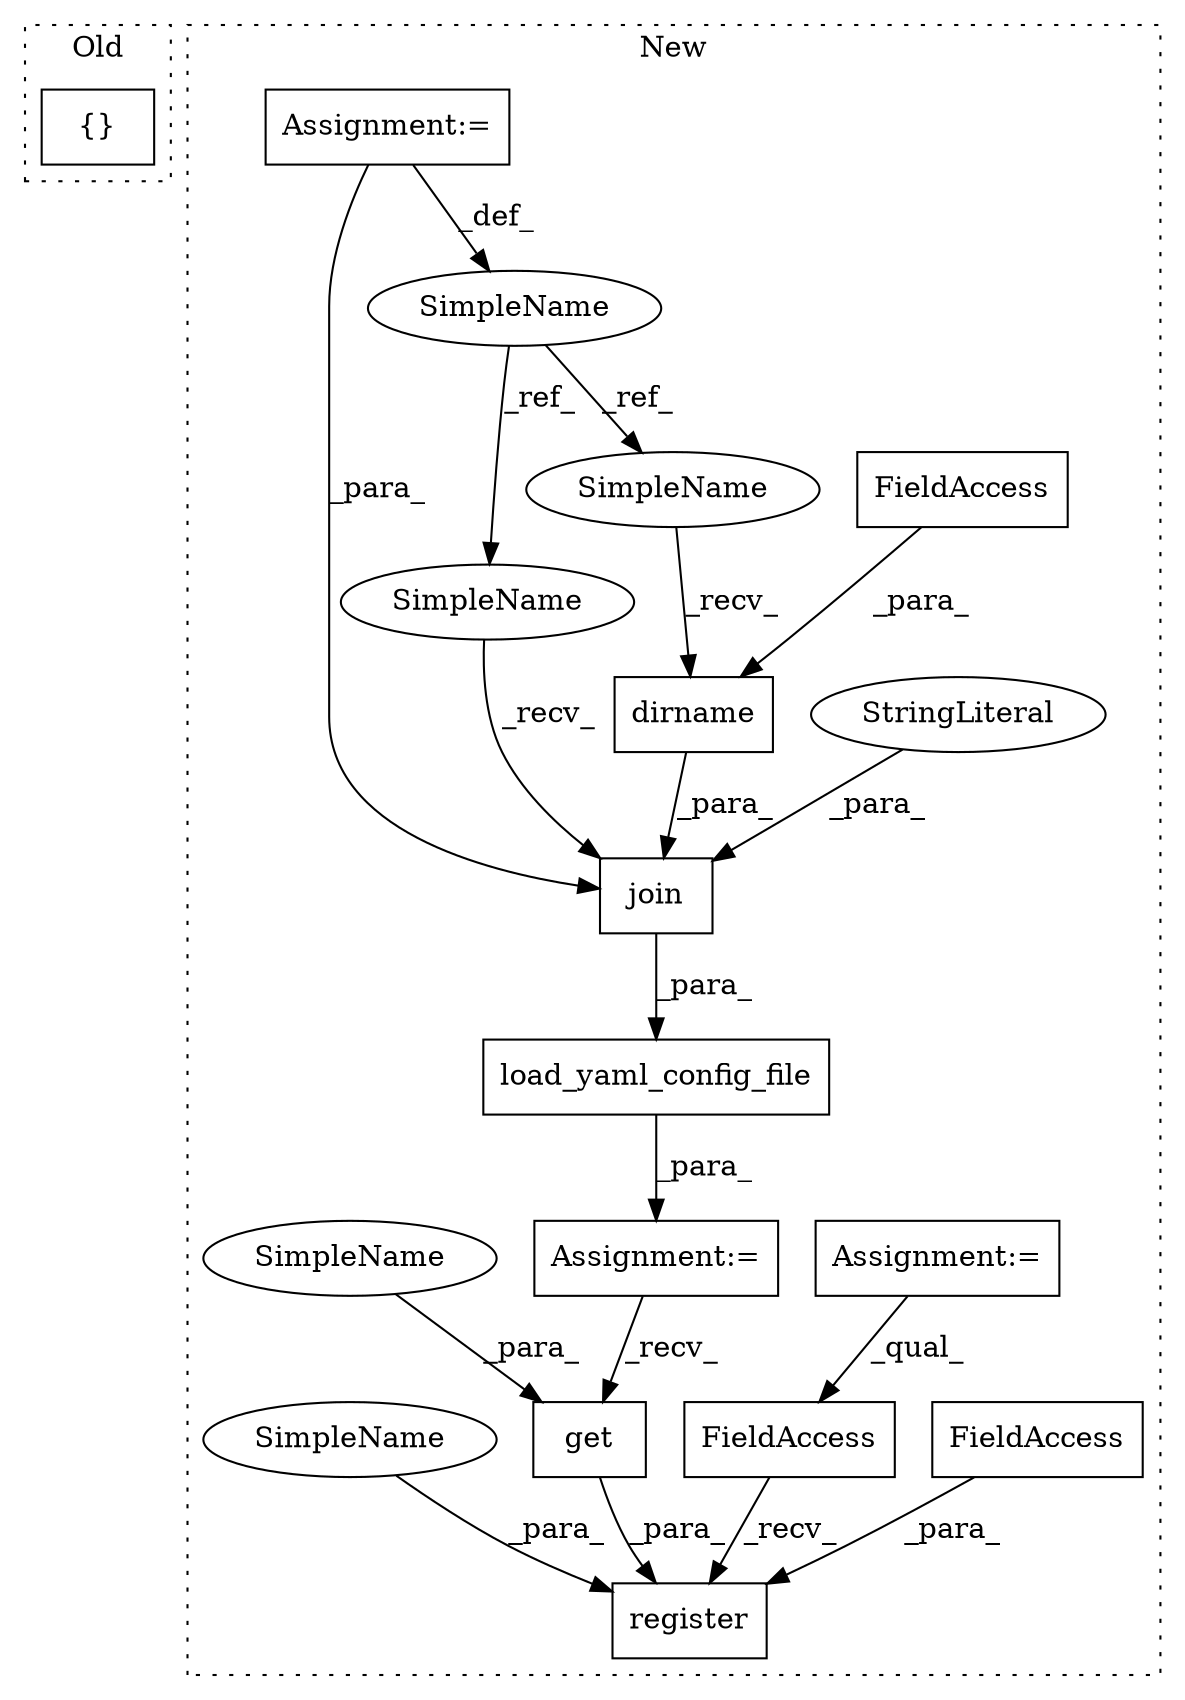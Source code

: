 digraph G {
subgraph cluster0 {
1 [label="{}" a="4" s="1749,1757" l="1,1" shape="box"];
label = "Old";
style="dotted";
}
subgraph cluster1 {
2 [label="load_yaml_config_file" a="32" s="3075,3146" l="22,1" shape="box"];
3 [label="dirname" a="32" s="3112,3128" l="8,1" shape="box"];
4 [label="FieldAccess" a="22" s="3120" l="8" shape="box"];
5 [label="join" a="32" s="3102,3145" l="5,1" shape="box"];
6 [label="StringLiteral" a="45" s="3130" l="15" shape="ellipse"];
7 [label="Assignment:=" a="7" s="3074" l="1" shape="box"];
8 [label="register" a="32" s="3167,3336" l="9,1" shape="box"];
9 [label="FieldAccess" a="22" s="3153" l="13" shape="box"];
10 [label="FieldAccess" a="22" s="3176" l="51" shape="box"];
11 [label="get" a="32" s="3287,3313" l="4,1" shape="box"];
12 [label="SimpleName" a="42" s="2290" l="4" shape="ellipse"];
13 [label="Assignment:=" a="7" s="2290" l="4" shape="box"];
14 [label="Assignment:=" a="7" s="2419" l="4" shape="box"];
15 [label="SimpleName" a="42" s="3107" l="4" shape="ellipse"];
16 [label="SimpleName" a="42" s="3097" l="4" shape="ellipse"];
17 [label="SimpleName" a="42" s="3291" l="22" shape="ellipse"];
18 [label="SimpleName" a="42" s="3228" l="22" shape="ellipse"];
label = "New";
style="dotted";
}
2 -> 7 [label="_para_"];
3 -> 5 [label="_para_"];
4 -> 3 [label="_para_"];
5 -> 2 [label="_para_"];
6 -> 5 [label="_para_"];
7 -> 11 [label="_recv_"];
9 -> 8 [label="_recv_"];
10 -> 8 [label="_para_"];
11 -> 8 [label="_para_"];
12 -> 16 [label="_ref_"];
12 -> 15 [label="_ref_"];
13 -> 5 [label="_para_"];
13 -> 12 [label="_def_"];
14 -> 9 [label="_qual_"];
15 -> 3 [label="_recv_"];
16 -> 5 [label="_recv_"];
17 -> 11 [label="_para_"];
18 -> 8 [label="_para_"];
}